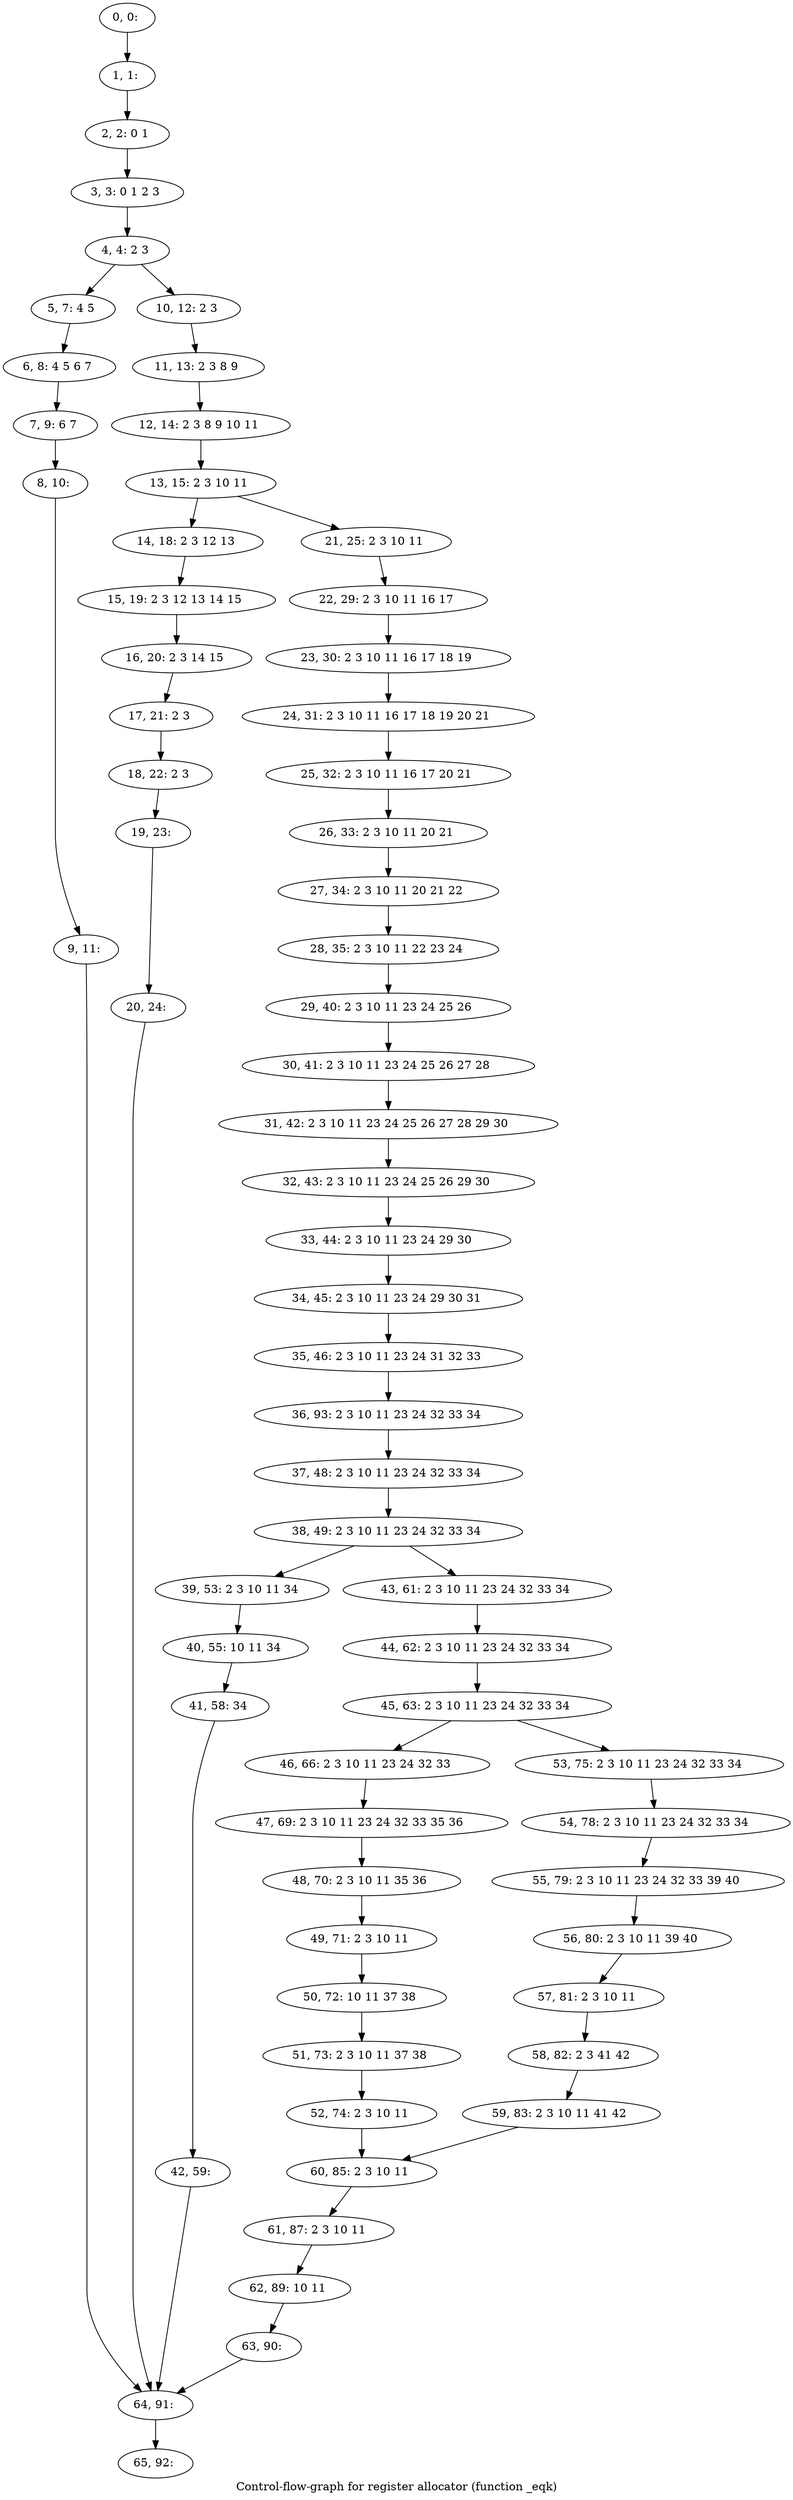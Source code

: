 digraph G {
graph [label="Control-flow-graph for register allocator (function _eqk)"]
0[label="0, 0: "];
1[label="1, 1: "];
2[label="2, 2: 0 1 "];
3[label="3, 3: 0 1 2 3 "];
4[label="4, 4: 2 3 "];
5[label="5, 7: 4 5 "];
6[label="6, 8: 4 5 6 7 "];
7[label="7, 9: 6 7 "];
8[label="8, 10: "];
9[label="9, 11: "];
10[label="10, 12: 2 3 "];
11[label="11, 13: 2 3 8 9 "];
12[label="12, 14: 2 3 8 9 10 11 "];
13[label="13, 15: 2 3 10 11 "];
14[label="14, 18: 2 3 12 13 "];
15[label="15, 19: 2 3 12 13 14 15 "];
16[label="16, 20: 2 3 14 15 "];
17[label="17, 21: 2 3 "];
18[label="18, 22: 2 3 "];
19[label="19, 23: "];
20[label="20, 24: "];
21[label="21, 25: 2 3 10 11 "];
22[label="22, 29: 2 3 10 11 16 17 "];
23[label="23, 30: 2 3 10 11 16 17 18 19 "];
24[label="24, 31: 2 3 10 11 16 17 18 19 20 21 "];
25[label="25, 32: 2 3 10 11 16 17 20 21 "];
26[label="26, 33: 2 3 10 11 20 21 "];
27[label="27, 34: 2 3 10 11 20 21 22 "];
28[label="28, 35: 2 3 10 11 22 23 24 "];
29[label="29, 40: 2 3 10 11 23 24 25 26 "];
30[label="30, 41: 2 3 10 11 23 24 25 26 27 28 "];
31[label="31, 42: 2 3 10 11 23 24 25 26 27 28 29 30 "];
32[label="32, 43: 2 3 10 11 23 24 25 26 29 30 "];
33[label="33, 44: 2 3 10 11 23 24 29 30 "];
34[label="34, 45: 2 3 10 11 23 24 29 30 31 "];
35[label="35, 46: 2 3 10 11 23 24 31 32 33 "];
36[label="36, 93: 2 3 10 11 23 24 32 33 34 "];
37[label="37, 48: 2 3 10 11 23 24 32 33 34 "];
38[label="38, 49: 2 3 10 11 23 24 32 33 34 "];
39[label="39, 53: 2 3 10 11 34 "];
40[label="40, 55: 10 11 34 "];
41[label="41, 58: 34 "];
42[label="42, 59: "];
43[label="43, 61: 2 3 10 11 23 24 32 33 34 "];
44[label="44, 62: 2 3 10 11 23 24 32 33 34 "];
45[label="45, 63: 2 3 10 11 23 24 32 33 34 "];
46[label="46, 66: 2 3 10 11 23 24 32 33 "];
47[label="47, 69: 2 3 10 11 23 24 32 33 35 36 "];
48[label="48, 70: 2 3 10 11 35 36 "];
49[label="49, 71: 2 3 10 11 "];
50[label="50, 72: 10 11 37 38 "];
51[label="51, 73: 2 3 10 11 37 38 "];
52[label="52, 74: 2 3 10 11 "];
53[label="53, 75: 2 3 10 11 23 24 32 33 34 "];
54[label="54, 78: 2 3 10 11 23 24 32 33 34 "];
55[label="55, 79: 2 3 10 11 23 24 32 33 39 40 "];
56[label="56, 80: 2 3 10 11 39 40 "];
57[label="57, 81: 2 3 10 11 "];
58[label="58, 82: 2 3 41 42 "];
59[label="59, 83: 2 3 10 11 41 42 "];
60[label="60, 85: 2 3 10 11 "];
61[label="61, 87: 2 3 10 11 "];
62[label="62, 89: 10 11 "];
63[label="63, 90: "];
64[label="64, 91: "];
65[label="65, 92: "];
0->1 ;
1->2 ;
2->3 ;
3->4 ;
4->5 ;
4->10 ;
5->6 ;
6->7 ;
7->8 ;
8->9 ;
9->64 ;
10->11 ;
11->12 ;
12->13 ;
13->14 ;
13->21 ;
14->15 ;
15->16 ;
16->17 ;
17->18 ;
18->19 ;
19->20 ;
20->64 ;
21->22 ;
22->23 ;
23->24 ;
24->25 ;
25->26 ;
26->27 ;
27->28 ;
28->29 ;
29->30 ;
30->31 ;
31->32 ;
32->33 ;
33->34 ;
34->35 ;
35->36 ;
36->37 ;
37->38 ;
38->39 ;
38->43 ;
39->40 ;
40->41 ;
41->42 ;
42->64 ;
43->44 ;
44->45 ;
45->46 ;
45->53 ;
46->47 ;
47->48 ;
48->49 ;
49->50 ;
50->51 ;
51->52 ;
52->60 ;
53->54 ;
54->55 ;
55->56 ;
56->57 ;
57->58 ;
58->59 ;
59->60 ;
60->61 ;
61->62 ;
62->63 ;
63->64 ;
64->65 ;
}

